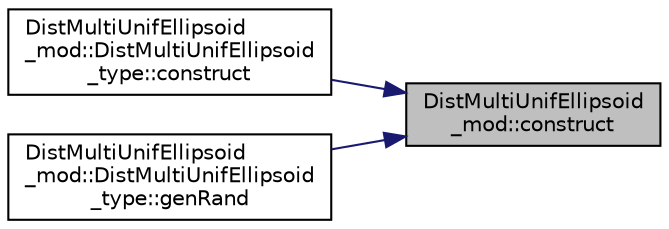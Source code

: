 digraph "DistMultiUnifEllipsoid_mod::construct"
{
 // LATEX_PDF_SIZE
  edge [fontname="Helvetica",fontsize="10",labelfontname="Helvetica",labelfontsize="10"];
  node [fontname="Helvetica",fontsize="10",shape=record];
  rankdir="RL";
  Node1 [label="DistMultiUnifEllipsoid\l_mod::construct",height=0.2,width=0.4,color="black", fillcolor="grey75", style="filled", fontcolor="black",tooltip="Construct an object of type DistMultiUnifEllipsoid_type containing the properties of the specified Mu..."];
  Node1 -> Node2 [dir="back",color="midnightblue",fontsize="10",style="solid",fontname="Helvetica"];
  Node2 [label="DistMultiUnifEllipsoid\l_mod::DistMultiUnifEllipsoid\l_type::construct",height=0.2,width=0.4,color="black", fillcolor="white", style="filled",URL="$structDistMultiUnifEllipsoid__mod_1_1DistMultiUnifEllipsoid__type.html#a0383bc2ec34a9cbb4c02f986e789192e",tooltip="Construct an object of type DistMultiUnifEllipsoid_type containing the properties of the specified Mu..."];
  Node1 -> Node3 [dir="back",color="midnightblue",fontsize="10",style="solid",fontname="Helvetica"];
  Node3 [label="DistMultiUnifEllipsoid\l_mod::DistMultiUnifEllipsoid\l_type::genRand",height=0.2,width=0.4,color="black", fillcolor="white", style="filled",URL="$structDistMultiUnifEllipsoid__mod_1_1DistMultiUnifEllipsoid__type.html#ae25a77e2bafdcd0c661a88c93b188181",tooltip=" "];
}
